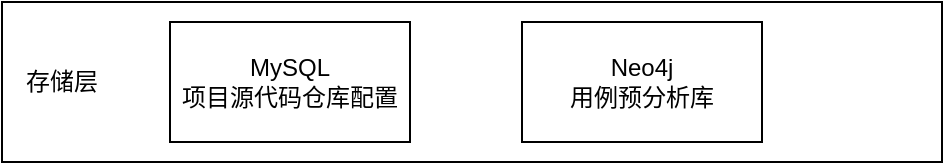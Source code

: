 <mxfile version="26.3.0">
  <diagram name="第 1 页" id="ZkjXAJqnmbgwYeV1d1LD">
    <mxGraphModel dx="1418" dy="706" grid="1" gridSize="10" guides="1" tooltips="1" connect="1" arrows="1" fold="1" page="1" pageScale="1" pageWidth="827" pageHeight="1169" math="0" shadow="0">
      <root>
        <mxCell id="0" />
        <mxCell id="1" parent="0" />
        <mxCell id="YQ0orauJafsWD9GcfiRg-1" value="" style="rounded=0;whiteSpace=wrap;html=1;" vertex="1" parent="1">
          <mxGeometry x="210" y="480" width="470" height="80" as="geometry" />
        </mxCell>
        <mxCell id="YQ0orauJafsWD9GcfiRg-2" value="存储层" style="text;html=1;align=center;verticalAlign=middle;whiteSpace=wrap;rounded=0;" vertex="1" parent="1">
          <mxGeometry x="210" y="505" width="60" height="30" as="geometry" />
        </mxCell>
        <mxCell id="YQ0orauJafsWD9GcfiRg-3" value="MySQL&lt;br&gt;项目源代码仓库配置" style="rounded=0;whiteSpace=wrap;html=1;" vertex="1" parent="1">
          <mxGeometry x="294" y="490" width="120" height="60" as="geometry" />
        </mxCell>
        <mxCell id="YQ0orauJafsWD9GcfiRg-4" value="Neo4j&lt;br&gt;用例预分析库" style="rounded=0;whiteSpace=wrap;html=1;" vertex="1" parent="1">
          <mxGeometry x="470" y="490" width="120" height="60" as="geometry" />
        </mxCell>
      </root>
    </mxGraphModel>
  </diagram>
</mxfile>
